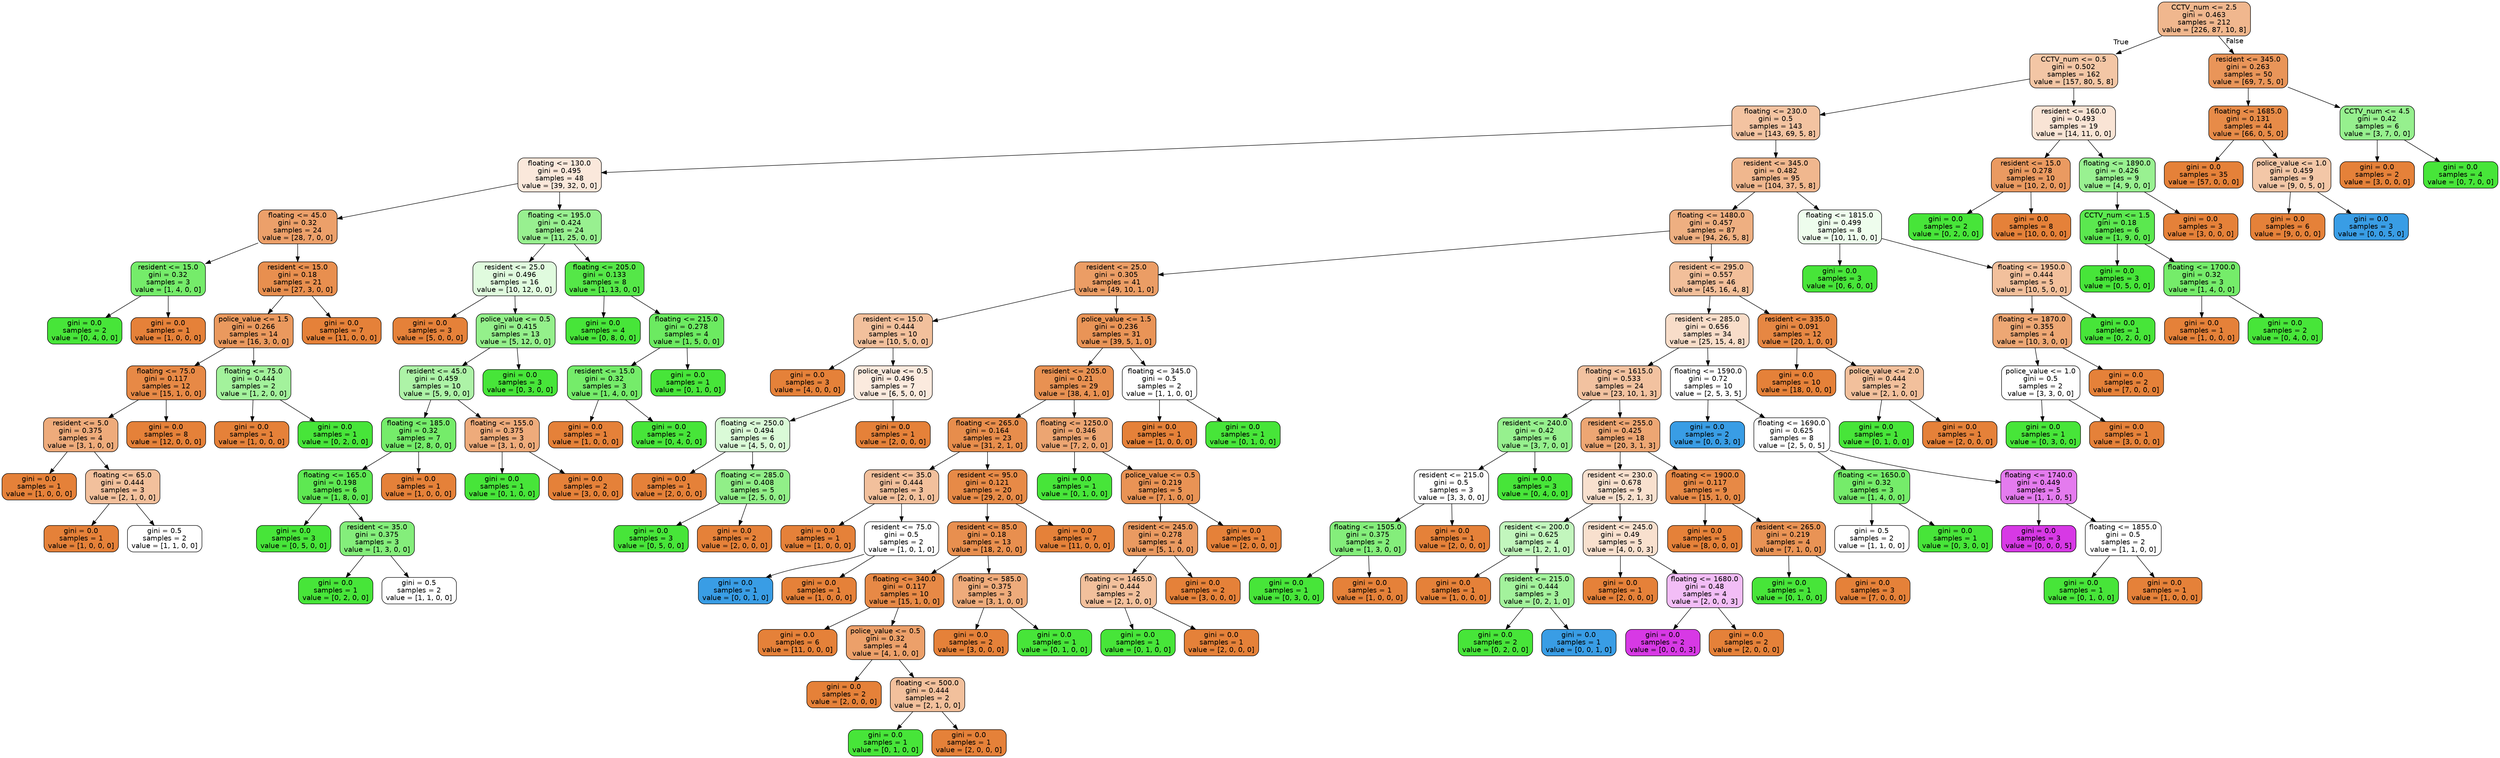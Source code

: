 digraph Tree {
node [shape=box, style="filled, rounded", color="black", fontname=helvetica] ;
edge [fontname=helvetica] ;
0 [label="CCTV_num <= 2.5\ngini = 0.463\nsamples = 212\nvalue = [226, 87, 10, 8]", fillcolor="#f0b78e"] ;
1 [label="CCTV_num <= 0.5\ngini = 0.502\nsamples = 162\nvalue = [157, 80, 5, 8]", fillcolor="#f3c6a5"] ;
0 -> 1 [labeldistance=2.5, labelangle=45, headlabel="True"] ;
2 [label="floating <= 230.0\ngini = 0.5\nsamples = 143\nvalue = [143, 69, 5, 8]", fillcolor="#f3c3a1"] ;
1 -> 2 ;
3 [label="floating <= 130.0\ngini = 0.495\nsamples = 48\nvalue = [39, 32, 0, 0]", fillcolor="#fae8db"] ;
2 -> 3 ;
4 [label="floating <= 45.0\ngini = 0.32\nsamples = 24\nvalue = [28, 7, 0, 0]", fillcolor="#eca06a"] ;
3 -> 4 ;
5 [label="resident <= 15.0\ngini = 0.32\nsamples = 3\nvalue = [1, 4, 0, 0]", fillcolor="#75ec6a"] ;
4 -> 5 ;
6 [label="gini = 0.0\nsamples = 2\nvalue = [0, 4, 0, 0]", fillcolor="#47e539"] ;
5 -> 6 ;
7 [label="gini = 0.0\nsamples = 1\nvalue = [1, 0, 0, 0]", fillcolor="#e58139"] ;
5 -> 7 ;
8 [label="resident <= 15.0\ngini = 0.18\nsamples = 21\nvalue = [27, 3, 0, 0]", fillcolor="#e88f4f"] ;
4 -> 8 ;
9 [label="police_value <= 1.5\ngini = 0.266\nsamples = 14\nvalue = [16, 3, 0, 0]", fillcolor="#ea995e"] ;
8 -> 9 ;
10 [label="floating <= 75.0\ngini = 0.117\nsamples = 12\nvalue = [15, 1, 0, 0]", fillcolor="#e78946"] ;
9 -> 10 ;
11 [label="resident <= 5.0\ngini = 0.375\nsamples = 4\nvalue = [3, 1, 0, 0]", fillcolor="#eeab7b"] ;
10 -> 11 ;
12 [label="gini = 0.0\nsamples = 1\nvalue = [1, 0, 0, 0]", fillcolor="#e58139"] ;
11 -> 12 ;
13 [label="floating <= 65.0\ngini = 0.444\nsamples = 3\nvalue = [2, 1, 0, 0]", fillcolor="#f2c09c"] ;
11 -> 13 ;
14 [label="gini = 0.0\nsamples = 1\nvalue = [1, 0, 0, 0]", fillcolor="#e58139"] ;
13 -> 14 ;
15 [label="gini = 0.5\nsamples = 2\nvalue = [1, 1, 0, 0]", fillcolor="#ffffff"] ;
13 -> 15 ;
16 [label="gini = 0.0\nsamples = 8\nvalue = [12, 0, 0, 0]", fillcolor="#e58139"] ;
10 -> 16 ;
17 [label="floating <= 75.0\ngini = 0.444\nsamples = 2\nvalue = [1, 2, 0, 0]", fillcolor="#a3f29c"] ;
9 -> 17 ;
18 [label="gini = 0.0\nsamples = 1\nvalue = [1, 0, 0, 0]", fillcolor="#e58139"] ;
17 -> 18 ;
19 [label="gini = 0.0\nsamples = 1\nvalue = [0, 2, 0, 0]", fillcolor="#47e539"] ;
17 -> 19 ;
20 [label="gini = 0.0\nsamples = 7\nvalue = [11, 0, 0, 0]", fillcolor="#e58139"] ;
8 -> 20 ;
21 [label="floating <= 195.0\ngini = 0.424\nsamples = 24\nvalue = [11, 25, 0, 0]", fillcolor="#98f090"] ;
3 -> 21 ;
22 [label="resident <= 25.0\ngini = 0.496\nsamples = 16\nvalue = [10, 12, 0, 0]", fillcolor="#e0fbde"] ;
21 -> 22 ;
23 [label="gini = 0.0\nsamples = 3\nvalue = [5, 0, 0, 0]", fillcolor="#e58139"] ;
22 -> 23 ;
24 [label="police_value <= 0.5\ngini = 0.415\nsamples = 13\nvalue = [5, 12, 0, 0]", fillcolor="#94f08b"] ;
22 -> 24 ;
25 [label="resident <= 45.0\ngini = 0.459\nsamples = 10\nvalue = [5, 9, 0, 0]", fillcolor="#adf3a7"] ;
24 -> 25 ;
26 [label="floating <= 185.0\ngini = 0.32\nsamples = 7\nvalue = [2, 8, 0, 0]", fillcolor="#75ec6a"] ;
25 -> 26 ;
27 [label="floating <= 165.0\ngini = 0.198\nsamples = 6\nvalue = [1, 8, 0, 0]", fillcolor="#5ee852"] ;
26 -> 27 ;
28 [label="gini = 0.0\nsamples = 3\nvalue = [0, 5, 0, 0]", fillcolor="#47e539"] ;
27 -> 28 ;
29 [label="resident <= 35.0\ngini = 0.375\nsamples = 3\nvalue = [1, 3, 0, 0]", fillcolor="#84ee7b"] ;
27 -> 29 ;
30 [label="gini = 0.0\nsamples = 1\nvalue = [0, 2, 0, 0]", fillcolor="#47e539"] ;
29 -> 30 ;
31 [label="gini = 0.5\nsamples = 2\nvalue = [1, 1, 0, 0]", fillcolor="#ffffff"] ;
29 -> 31 ;
32 [label="gini = 0.0\nsamples = 1\nvalue = [1, 0, 0, 0]", fillcolor="#e58139"] ;
26 -> 32 ;
33 [label="floating <= 155.0\ngini = 0.375\nsamples = 3\nvalue = [3, 1, 0, 0]", fillcolor="#eeab7b"] ;
25 -> 33 ;
34 [label="gini = 0.0\nsamples = 1\nvalue = [0, 1, 0, 0]", fillcolor="#47e539"] ;
33 -> 34 ;
35 [label="gini = 0.0\nsamples = 2\nvalue = [3, 0, 0, 0]", fillcolor="#e58139"] ;
33 -> 35 ;
36 [label="gini = 0.0\nsamples = 3\nvalue = [0, 3, 0, 0]", fillcolor="#47e539"] ;
24 -> 36 ;
37 [label="floating <= 205.0\ngini = 0.133\nsamples = 8\nvalue = [1, 13, 0, 0]", fillcolor="#55e748"] ;
21 -> 37 ;
38 [label="gini = 0.0\nsamples = 4\nvalue = [0, 8, 0, 0]", fillcolor="#47e539"] ;
37 -> 38 ;
39 [label="floating <= 215.0\ngini = 0.278\nsamples = 4\nvalue = [1, 5, 0, 0]", fillcolor="#6cea61"] ;
37 -> 39 ;
40 [label="resident <= 15.0\ngini = 0.32\nsamples = 3\nvalue = [1, 4, 0, 0]", fillcolor="#75ec6a"] ;
39 -> 40 ;
41 [label="gini = 0.0\nsamples = 1\nvalue = [1, 0, 0, 0]", fillcolor="#e58139"] ;
40 -> 41 ;
42 [label="gini = 0.0\nsamples = 2\nvalue = [0, 4, 0, 0]", fillcolor="#47e539"] ;
40 -> 42 ;
43 [label="gini = 0.0\nsamples = 1\nvalue = [0, 1, 0, 0]", fillcolor="#47e539"] ;
39 -> 43 ;
44 [label="resident <= 345.0\ngini = 0.482\nsamples = 95\nvalue = [104, 37, 5, 8]", fillcolor="#f0b78e"] ;
2 -> 44 ;
45 [label="floating <= 1480.0\ngini = 0.457\nsamples = 87\nvalue = [94, 26, 5, 8]", fillcolor="#eeaf81"] ;
44 -> 45 ;
46 [label="resident <= 25.0\ngini = 0.305\nsamples = 41\nvalue = [49, 10, 1, 0]", fillcolor="#eb9d65"] ;
45 -> 46 ;
47 [label="resident <= 15.0\ngini = 0.444\nsamples = 10\nvalue = [10, 5, 0, 0]", fillcolor="#f2c09c"] ;
46 -> 47 ;
48 [label="gini = 0.0\nsamples = 3\nvalue = [4, 0, 0, 0]", fillcolor="#e58139"] ;
47 -> 48 ;
49 [label="police_value <= 0.5\ngini = 0.496\nsamples = 7\nvalue = [6, 5, 0, 0]", fillcolor="#fbeade"] ;
47 -> 49 ;
50 [label="floating <= 250.0\ngini = 0.494\nsamples = 6\nvalue = [4, 5, 0, 0]", fillcolor="#dafad7"] ;
49 -> 50 ;
51 [label="gini = 0.0\nsamples = 1\nvalue = [2, 0, 0, 0]", fillcolor="#e58139"] ;
50 -> 51 ;
52 [label="floating <= 285.0\ngini = 0.408\nsamples = 5\nvalue = [2, 5, 0, 0]", fillcolor="#91ef88"] ;
50 -> 52 ;
53 [label="gini = 0.0\nsamples = 3\nvalue = [0, 5, 0, 0]", fillcolor="#47e539"] ;
52 -> 53 ;
54 [label="gini = 0.0\nsamples = 2\nvalue = [2, 0, 0, 0]", fillcolor="#e58139"] ;
52 -> 54 ;
55 [label="gini = 0.0\nsamples = 1\nvalue = [2, 0, 0, 0]", fillcolor="#e58139"] ;
49 -> 55 ;
56 [label="police_value <= 1.5\ngini = 0.236\nsamples = 31\nvalue = [39, 5, 1, 0]", fillcolor="#e99457"] ;
46 -> 56 ;
57 [label="resident <= 205.0\ngini = 0.21\nsamples = 29\nvalue = [38, 4, 1, 0]", fillcolor="#e89152"] ;
56 -> 57 ;
58 [label="floating <= 265.0\ngini = 0.164\nsamples = 23\nvalue = [31, 2, 1, 0]", fillcolor="#e78d4c"] ;
57 -> 58 ;
59 [label="resident <= 35.0\ngini = 0.444\nsamples = 3\nvalue = [2, 0, 1, 0]", fillcolor="#f2c09c"] ;
58 -> 59 ;
60 [label="gini = 0.0\nsamples = 1\nvalue = [1, 0, 0, 0]", fillcolor="#e58139"] ;
59 -> 60 ;
61 [label="resident <= 75.0\ngini = 0.5\nsamples = 2\nvalue = [1, 0, 1, 0]", fillcolor="#ffffff"] ;
59 -> 61 ;
62 [label="gini = 0.0\nsamples = 1\nvalue = [0, 0, 1, 0]", fillcolor="#399de5"] ;
61 -> 62 ;
63 [label="gini = 0.0\nsamples = 1\nvalue = [1, 0, 0, 0]", fillcolor="#e58139"] ;
61 -> 63 ;
64 [label="resident <= 95.0\ngini = 0.121\nsamples = 20\nvalue = [29, 2, 0, 0]", fillcolor="#e78a47"] ;
58 -> 64 ;
65 [label="resident <= 85.0\ngini = 0.18\nsamples = 13\nvalue = [18, 2, 0, 0]", fillcolor="#e88f4f"] ;
64 -> 65 ;
66 [label="floating <= 340.0\ngini = 0.117\nsamples = 10\nvalue = [15, 1, 0, 0]", fillcolor="#e78946"] ;
65 -> 66 ;
67 [label="gini = 0.0\nsamples = 6\nvalue = [11, 0, 0, 0]", fillcolor="#e58139"] ;
66 -> 67 ;
68 [label="police_value <= 0.5\ngini = 0.32\nsamples = 4\nvalue = [4, 1, 0, 0]", fillcolor="#eca06a"] ;
66 -> 68 ;
69 [label="gini = 0.0\nsamples = 2\nvalue = [2, 0, 0, 0]", fillcolor="#e58139"] ;
68 -> 69 ;
70 [label="floating <= 500.0\ngini = 0.444\nsamples = 2\nvalue = [2, 1, 0, 0]", fillcolor="#f2c09c"] ;
68 -> 70 ;
71 [label="gini = 0.0\nsamples = 1\nvalue = [0, 1, 0, 0]", fillcolor="#47e539"] ;
70 -> 71 ;
72 [label="gini = 0.0\nsamples = 1\nvalue = [2, 0, 0, 0]", fillcolor="#e58139"] ;
70 -> 72 ;
73 [label="floating <= 585.0\ngini = 0.375\nsamples = 3\nvalue = [3, 1, 0, 0]", fillcolor="#eeab7b"] ;
65 -> 73 ;
74 [label="gini = 0.0\nsamples = 2\nvalue = [3, 0, 0, 0]", fillcolor="#e58139"] ;
73 -> 74 ;
75 [label="gini = 0.0\nsamples = 1\nvalue = [0, 1, 0, 0]", fillcolor="#47e539"] ;
73 -> 75 ;
76 [label="gini = 0.0\nsamples = 7\nvalue = [11, 0, 0, 0]", fillcolor="#e58139"] ;
64 -> 76 ;
77 [label="floating <= 1250.0\ngini = 0.346\nsamples = 6\nvalue = [7, 2, 0, 0]", fillcolor="#eca572"] ;
57 -> 77 ;
78 [label="gini = 0.0\nsamples = 1\nvalue = [0, 1, 0, 0]", fillcolor="#47e539"] ;
77 -> 78 ;
79 [label="police_value <= 0.5\ngini = 0.219\nsamples = 5\nvalue = [7, 1, 0, 0]", fillcolor="#e99355"] ;
77 -> 79 ;
80 [label="resident <= 245.0\ngini = 0.278\nsamples = 4\nvalue = [5, 1, 0, 0]", fillcolor="#ea9a61"] ;
79 -> 80 ;
81 [label="floating <= 1465.0\ngini = 0.444\nsamples = 2\nvalue = [2, 1, 0, 0]", fillcolor="#f2c09c"] ;
80 -> 81 ;
82 [label="gini = 0.0\nsamples = 1\nvalue = [0, 1, 0, 0]", fillcolor="#47e539"] ;
81 -> 82 ;
83 [label="gini = 0.0\nsamples = 1\nvalue = [2, 0, 0, 0]", fillcolor="#e58139"] ;
81 -> 83 ;
84 [label="gini = 0.0\nsamples = 2\nvalue = [3, 0, 0, 0]", fillcolor="#e58139"] ;
80 -> 84 ;
85 [label="gini = 0.0\nsamples = 1\nvalue = [2, 0, 0, 0]", fillcolor="#e58139"] ;
79 -> 85 ;
86 [label="floating <= 345.0\ngini = 0.5\nsamples = 2\nvalue = [1, 1, 0, 0]", fillcolor="#ffffff"] ;
56 -> 86 ;
87 [label="gini = 0.0\nsamples = 1\nvalue = [1, 0, 0, 0]", fillcolor="#e58139"] ;
86 -> 87 ;
88 [label="gini = 0.0\nsamples = 1\nvalue = [0, 1, 0, 0]", fillcolor="#47e539"] ;
86 -> 88 ;
89 [label="resident <= 295.0\ngini = 0.557\nsamples = 46\nvalue = [45, 16, 4, 8]", fillcolor="#f2bf9a"] ;
45 -> 89 ;
90 [label="resident <= 285.0\ngini = 0.656\nsamples = 34\nvalue = [25, 15, 4, 8]", fillcolor="#f8ddc9"] ;
89 -> 90 ;
91 [label="floating <= 1615.0\ngini = 0.533\nsamples = 24\nvalue = [23, 10, 1, 3]", fillcolor="#f2c2a0"] ;
90 -> 91 ;
92 [label="resident <= 240.0\ngini = 0.42\nsamples = 6\nvalue = [3, 7, 0, 0]", fillcolor="#96f08e"] ;
91 -> 92 ;
93 [label="resident <= 215.0\ngini = 0.5\nsamples = 3\nvalue = [3, 3, 0, 0]", fillcolor="#ffffff"] ;
92 -> 93 ;
94 [label="floating <= 1505.0\ngini = 0.375\nsamples = 2\nvalue = [1, 3, 0, 0]", fillcolor="#84ee7b"] ;
93 -> 94 ;
95 [label="gini = 0.0\nsamples = 1\nvalue = [0, 3, 0, 0]", fillcolor="#47e539"] ;
94 -> 95 ;
96 [label="gini = 0.0\nsamples = 1\nvalue = [1, 0, 0, 0]", fillcolor="#e58139"] ;
94 -> 96 ;
97 [label="gini = 0.0\nsamples = 1\nvalue = [2, 0, 0, 0]", fillcolor="#e58139"] ;
93 -> 97 ;
98 [label="gini = 0.0\nsamples = 3\nvalue = [0, 4, 0, 0]", fillcolor="#47e539"] ;
92 -> 98 ;
99 [label="resident <= 255.0\ngini = 0.425\nsamples = 18\nvalue = [20, 3, 1, 3]", fillcolor="#eda673"] ;
91 -> 99 ;
100 [label="resident <= 230.0\ngini = 0.678\nsamples = 9\nvalue = [5, 2, 1, 3]", fillcolor="#f8e0ce"] ;
99 -> 100 ;
101 [label="resident <= 200.0\ngini = 0.625\nsamples = 4\nvalue = [1, 2, 1, 0]", fillcolor="#c2f6bd"] ;
100 -> 101 ;
102 [label="gini = 0.0\nsamples = 1\nvalue = [1, 0, 0, 0]", fillcolor="#e58139"] ;
101 -> 102 ;
103 [label="resident <= 215.0\ngini = 0.444\nsamples = 3\nvalue = [0, 2, 1, 0]", fillcolor="#a3f29c"] ;
101 -> 103 ;
104 [label="gini = 0.0\nsamples = 2\nvalue = [0, 2, 0, 0]", fillcolor="#47e539"] ;
103 -> 104 ;
105 [label="gini = 0.0\nsamples = 1\nvalue = [0, 0, 1, 0]", fillcolor="#399de5"] ;
103 -> 105 ;
106 [label="resident <= 245.0\ngini = 0.49\nsamples = 5\nvalue = [4, 0, 0, 3]", fillcolor="#f8e0ce"] ;
100 -> 106 ;
107 [label="gini = 0.0\nsamples = 1\nvalue = [2, 0, 0, 0]", fillcolor="#e58139"] ;
106 -> 107 ;
108 [label="floating <= 1680.0\ngini = 0.48\nsamples = 4\nvalue = [2, 0, 0, 3]", fillcolor="#f2bdf6"] ;
106 -> 108 ;
109 [label="gini = 0.0\nsamples = 2\nvalue = [0, 0, 0, 3]", fillcolor="#d739e5"] ;
108 -> 109 ;
110 [label="gini = 0.0\nsamples = 2\nvalue = [2, 0, 0, 0]", fillcolor="#e58139"] ;
108 -> 110 ;
111 [label="floating <= 1900.0\ngini = 0.117\nsamples = 9\nvalue = [15, 1, 0, 0]", fillcolor="#e78946"] ;
99 -> 111 ;
112 [label="gini = 0.0\nsamples = 5\nvalue = [8, 0, 0, 0]", fillcolor="#e58139"] ;
111 -> 112 ;
113 [label="resident <= 265.0\ngini = 0.219\nsamples = 4\nvalue = [7, 1, 0, 0]", fillcolor="#e99355"] ;
111 -> 113 ;
114 [label="gini = 0.0\nsamples = 1\nvalue = [0, 1, 0, 0]", fillcolor="#47e539"] ;
113 -> 114 ;
115 [label="gini = 0.0\nsamples = 3\nvalue = [7, 0, 0, 0]", fillcolor="#e58139"] ;
113 -> 115 ;
116 [label="floating <= 1590.0\ngini = 0.72\nsamples = 10\nvalue = [2, 5, 3, 5]", fillcolor="#ffffff"] ;
90 -> 116 ;
117 [label="gini = 0.0\nsamples = 2\nvalue = [0, 0, 3, 0]", fillcolor="#399de5"] ;
116 -> 117 ;
118 [label="floating <= 1690.0\ngini = 0.625\nsamples = 8\nvalue = [2, 5, 0, 5]", fillcolor="#ffffff"] ;
116 -> 118 ;
119 [label="floating <= 1650.0\ngini = 0.32\nsamples = 3\nvalue = [1, 4, 0, 0]", fillcolor="#75ec6a"] ;
118 -> 119 ;
120 [label="gini = 0.5\nsamples = 2\nvalue = [1, 1, 0, 0]", fillcolor="#ffffff"] ;
119 -> 120 ;
121 [label="gini = 0.0\nsamples = 1\nvalue = [0, 3, 0, 0]", fillcolor="#47e539"] ;
119 -> 121 ;
122 [label="floating <= 1740.0\ngini = 0.449\nsamples = 5\nvalue = [1, 1, 0, 5]", fillcolor="#e47bee"] ;
118 -> 122 ;
123 [label="gini = 0.0\nsamples = 3\nvalue = [0, 0, 0, 5]", fillcolor="#d739e5"] ;
122 -> 123 ;
124 [label="floating <= 1855.0\ngini = 0.5\nsamples = 2\nvalue = [1, 1, 0, 0]", fillcolor="#ffffff"] ;
122 -> 124 ;
125 [label="gini = 0.0\nsamples = 1\nvalue = [0, 1, 0, 0]", fillcolor="#47e539"] ;
124 -> 125 ;
126 [label="gini = 0.0\nsamples = 1\nvalue = [1, 0, 0, 0]", fillcolor="#e58139"] ;
124 -> 126 ;
127 [label="resident <= 335.0\ngini = 0.091\nsamples = 12\nvalue = [20, 1, 0, 0]", fillcolor="#e68743"] ;
89 -> 127 ;
128 [label="gini = 0.0\nsamples = 10\nvalue = [18, 0, 0, 0]", fillcolor="#e58139"] ;
127 -> 128 ;
129 [label="police_value <= 2.0\ngini = 0.444\nsamples = 2\nvalue = [2, 1, 0, 0]", fillcolor="#f2c09c"] ;
127 -> 129 ;
130 [label="gini = 0.0\nsamples = 1\nvalue = [0, 1, 0, 0]", fillcolor="#47e539"] ;
129 -> 130 ;
131 [label="gini = 0.0\nsamples = 1\nvalue = [2, 0, 0, 0]", fillcolor="#e58139"] ;
129 -> 131 ;
132 [label="floating <= 1815.0\ngini = 0.499\nsamples = 8\nvalue = [10, 11, 0, 0]", fillcolor="#eefded"] ;
44 -> 132 ;
133 [label="gini = 0.0\nsamples = 3\nvalue = [0, 6, 0, 0]", fillcolor="#47e539"] ;
132 -> 133 ;
134 [label="floating <= 1950.0\ngini = 0.444\nsamples = 5\nvalue = [10, 5, 0, 0]", fillcolor="#f2c09c"] ;
132 -> 134 ;
135 [label="floating <= 1870.0\ngini = 0.355\nsamples = 4\nvalue = [10, 3, 0, 0]", fillcolor="#eda774"] ;
134 -> 135 ;
136 [label="police_value <= 1.0\ngini = 0.5\nsamples = 2\nvalue = [3, 3, 0, 0]", fillcolor="#ffffff"] ;
135 -> 136 ;
137 [label="gini = 0.0\nsamples = 1\nvalue = [0, 3, 0, 0]", fillcolor="#47e539"] ;
136 -> 137 ;
138 [label="gini = 0.0\nsamples = 1\nvalue = [3, 0, 0, 0]", fillcolor="#e58139"] ;
136 -> 138 ;
139 [label="gini = 0.0\nsamples = 2\nvalue = [7, 0, 0, 0]", fillcolor="#e58139"] ;
135 -> 139 ;
140 [label="gini = 0.0\nsamples = 1\nvalue = [0, 2, 0, 0]", fillcolor="#47e539"] ;
134 -> 140 ;
141 [label="resident <= 160.0\ngini = 0.493\nsamples = 19\nvalue = [14, 11, 0, 0]", fillcolor="#f9e4d5"] ;
1 -> 141 ;
142 [label="resident <= 15.0\ngini = 0.278\nsamples = 10\nvalue = [10, 2, 0, 0]", fillcolor="#ea9a61"] ;
141 -> 142 ;
143 [label="gini = 0.0\nsamples = 2\nvalue = [0, 2, 0, 0]", fillcolor="#47e539"] ;
142 -> 143 ;
144 [label="gini = 0.0\nsamples = 8\nvalue = [10, 0, 0, 0]", fillcolor="#e58139"] ;
142 -> 144 ;
145 [label="floating <= 1890.0\ngini = 0.426\nsamples = 9\nvalue = [4, 9, 0, 0]", fillcolor="#99f191"] ;
141 -> 145 ;
146 [label="CCTV_num <= 1.5\ngini = 0.18\nsamples = 6\nvalue = [1, 9, 0, 0]", fillcolor="#5be84f"] ;
145 -> 146 ;
147 [label="gini = 0.0\nsamples = 3\nvalue = [0, 5, 0, 0]", fillcolor="#47e539"] ;
146 -> 147 ;
148 [label="floating <= 1700.0\ngini = 0.32\nsamples = 3\nvalue = [1, 4, 0, 0]", fillcolor="#75ec6a"] ;
146 -> 148 ;
149 [label="gini = 0.0\nsamples = 1\nvalue = [1, 0, 0, 0]", fillcolor="#e58139"] ;
148 -> 149 ;
150 [label="gini = 0.0\nsamples = 2\nvalue = [0, 4, 0, 0]", fillcolor="#47e539"] ;
148 -> 150 ;
151 [label="gini = 0.0\nsamples = 3\nvalue = [3, 0, 0, 0]", fillcolor="#e58139"] ;
145 -> 151 ;
152 [label="resident <= 345.0\ngini = 0.263\nsamples = 50\nvalue = [69, 7, 5, 0]", fillcolor="#e99559"] ;
0 -> 152 [labeldistance=2.5, labelangle=-45, headlabel="False"] ;
153 [label="floating <= 1685.0\ngini = 0.131\nsamples = 44\nvalue = [66, 0, 5, 0]", fillcolor="#e78b48"] ;
152 -> 153 ;
154 [label="gini = 0.0\nsamples = 35\nvalue = [57, 0, 0, 0]", fillcolor="#e58139"] ;
153 -> 154 ;
155 [label="police_value <= 1.0\ngini = 0.459\nsamples = 9\nvalue = [9, 0, 5, 0]", fillcolor="#f3c7a7"] ;
153 -> 155 ;
156 [label="gini = 0.0\nsamples = 6\nvalue = [9, 0, 0, 0]", fillcolor="#e58139"] ;
155 -> 156 ;
157 [label="gini = 0.0\nsamples = 3\nvalue = [0, 0, 5, 0]", fillcolor="#399de5"] ;
155 -> 157 ;
158 [label="CCTV_num <= 4.5\ngini = 0.42\nsamples = 6\nvalue = [3, 7, 0, 0]", fillcolor="#96f08e"] ;
152 -> 158 ;
159 [label="gini = 0.0\nsamples = 2\nvalue = [3, 0, 0, 0]", fillcolor="#e58139"] ;
158 -> 159 ;
160 [label="gini = 0.0\nsamples = 4\nvalue = [0, 7, 0, 0]", fillcolor="#47e539"] ;
158 -> 160 ;
}